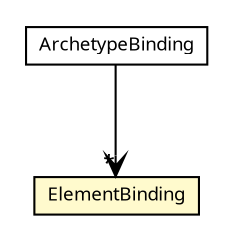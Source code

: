 #!/usr/local/bin/dot
#
# Class diagram 
# Generated by UMLGraph version R5_6 (http://www.umlgraph.org/)
#

digraph G {
	edge [fontname="Trebuchet MS",fontsize=10,labelfontname="Trebuchet MS",labelfontsize=10];
	node [fontname="Trebuchet MS",fontsize=10,shape=plaintext];
	nodesep=0.25;
	ranksep=0.5;
	// se.cambio.cds.gdl.model.ElementBinding
	c169729 [label=<<table title="se.cambio.cds.gdl.model.ElementBinding" border="0" cellborder="1" cellspacing="0" cellpadding="2" port="p" bgcolor="lemonChiffon" href="./ElementBinding.html">
		<tr><td><table border="0" cellspacing="0" cellpadding="1">
<tr><td align="center" balign="center"><font face="Trebuchet MS"> ElementBinding </font></td></tr>
		</table></td></tr>
		</table>>, URL="./ElementBinding.html", fontname="Trebuchet MS", fontcolor="black", fontsize=9.0];
	// se.cambio.cds.gdl.model.ArchetypeBinding
	c169732 [label=<<table title="se.cambio.cds.gdl.model.ArchetypeBinding" border="0" cellborder="1" cellspacing="0" cellpadding="2" port="p" href="./ArchetypeBinding.html">
		<tr><td><table border="0" cellspacing="0" cellpadding="1">
<tr><td align="center" balign="center"><font face="Trebuchet MS"> ArchetypeBinding </font></td></tr>
		</table></td></tr>
		</table>>, URL="./ArchetypeBinding.html", fontname="Trebuchet MS", fontcolor="black", fontsize=9.0];
	// se.cambio.cds.gdl.model.ArchetypeBinding NAVASSOC se.cambio.cds.gdl.model.ElementBinding
	c169732:p -> c169729:p [taillabel="", label="", headlabel="*", fontname="Trebuchet MS", fontcolor="black", fontsize=10.0, color="black", arrowhead=open];
}


